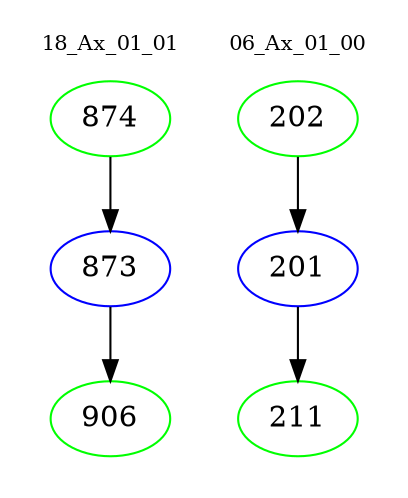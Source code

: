 digraph{
subgraph cluster_0 {
color = white
label = "18_Ax_01_01";
fontsize=10;
T0_874 [label="874", color="green"]
T0_874 -> T0_873 [color="black"]
T0_873 [label="873", color="blue"]
T0_873 -> T0_906 [color="black"]
T0_906 [label="906", color="green"]
}
subgraph cluster_1 {
color = white
label = "06_Ax_01_00";
fontsize=10;
T1_202 [label="202", color="green"]
T1_202 -> T1_201 [color="black"]
T1_201 [label="201", color="blue"]
T1_201 -> T1_211 [color="black"]
T1_211 [label="211", color="green"]
}
}
